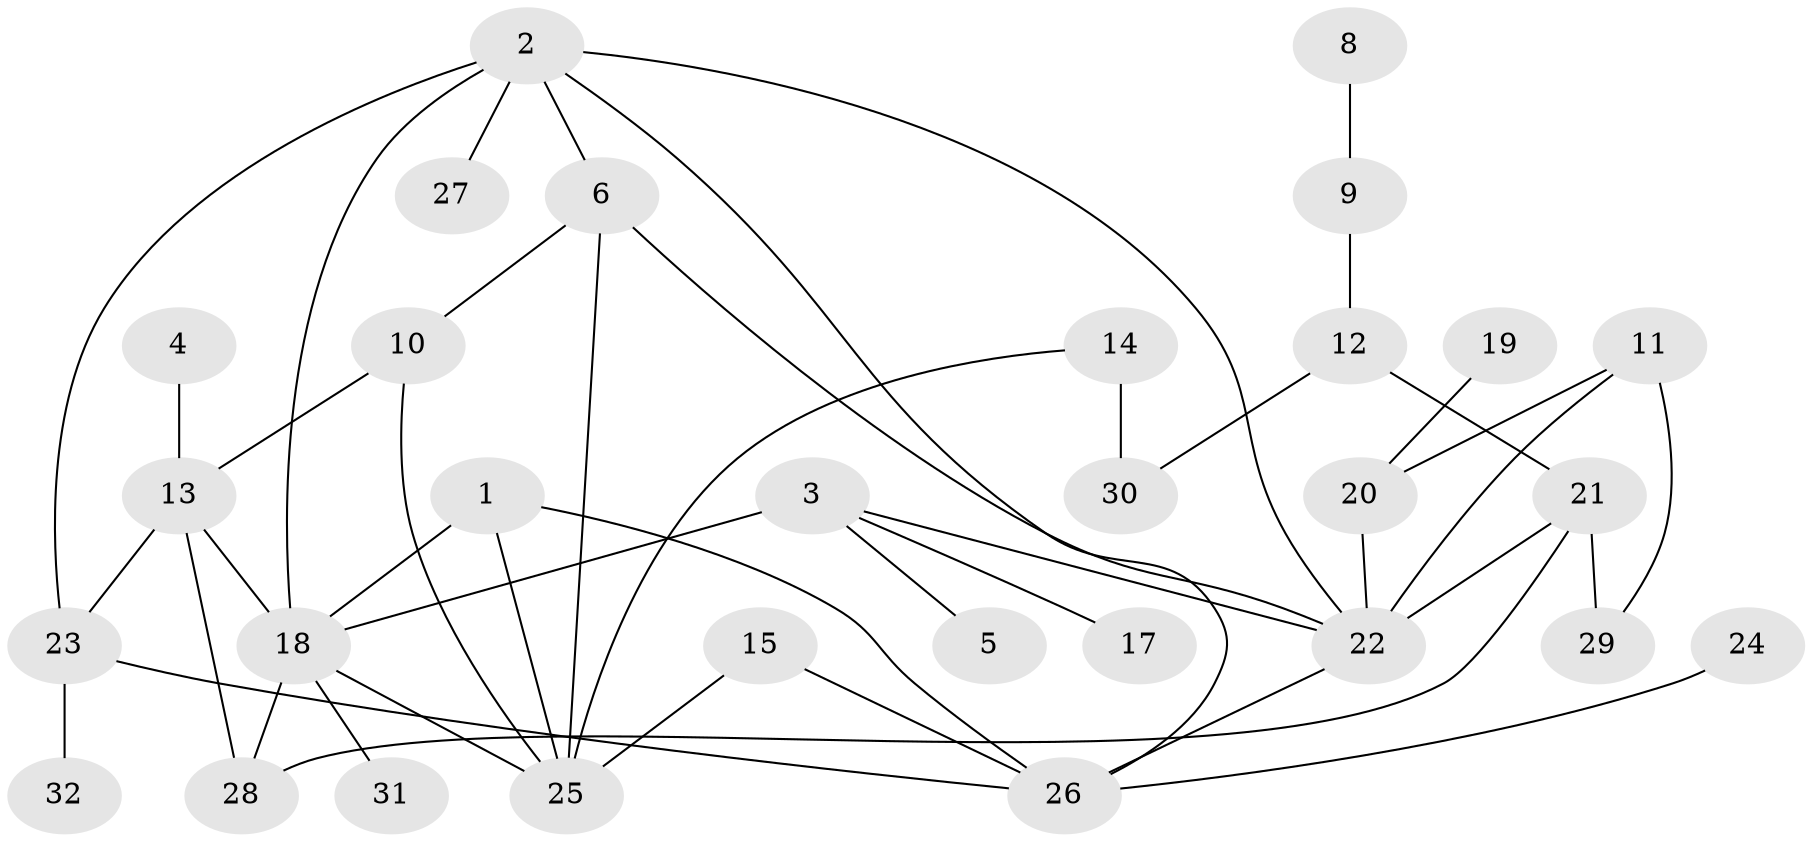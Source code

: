 // original degree distribution, {2: 0.28125, 3: 0.265625, 4: 0.125, 1: 0.203125, 0: 0.03125, 5: 0.09375}
// Generated by graph-tools (version 1.1) at 2025/25/03/09/25 03:25:23]
// undirected, 30 vertices, 45 edges
graph export_dot {
graph [start="1"]
  node [color=gray90,style=filled];
  1;
  2;
  3;
  4;
  5;
  6;
  8;
  9;
  10;
  11;
  12;
  13;
  14;
  15;
  17;
  18;
  19;
  20;
  21;
  22;
  23;
  24;
  25;
  26;
  27;
  28;
  29;
  30;
  31;
  32;
  1 -- 18 [weight=1.0];
  1 -- 25 [weight=1.0];
  1 -- 26 [weight=1.0];
  2 -- 6 [weight=1.0];
  2 -- 18 [weight=1.0];
  2 -- 22 [weight=1.0];
  2 -- 23 [weight=1.0];
  2 -- 26 [weight=1.0];
  2 -- 27 [weight=1.0];
  3 -- 5 [weight=1.0];
  3 -- 17 [weight=1.0];
  3 -- 18 [weight=2.0];
  3 -- 22 [weight=1.0];
  4 -- 13 [weight=1.0];
  6 -- 10 [weight=1.0];
  6 -- 22 [weight=1.0];
  6 -- 25 [weight=1.0];
  8 -- 9 [weight=1.0];
  9 -- 12 [weight=1.0];
  10 -- 13 [weight=1.0];
  10 -- 25 [weight=1.0];
  11 -- 20 [weight=2.0];
  11 -- 22 [weight=2.0];
  11 -- 29 [weight=1.0];
  12 -- 21 [weight=1.0];
  12 -- 30 [weight=1.0];
  13 -- 18 [weight=1.0];
  13 -- 23 [weight=1.0];
  13 -- 28 [weight=1.0];
  14 -- 25 [weight=1.0];
  14 -- 30 [weight=1.0];
  15 -- 25 [weight=2.0];
  15 -- 26 [weight=1.0];
  18 -- 25 [weight=1.0];
  18 -- 28 [weight=1.0];
  18 -- 31 [weight=1.0];
  19 -- 20 [weight=1.0];
  20 -- 22 [weight=1.0];
  21 -- 22 [weight=1.0];
  21 -- 28 [weight=1.0];
  21 -- 29 [weight=1.0];
  22 -- 26 [weight=1.0];
  23 -- 26 [weight=1.0];
  23 -- 32 [weight=1.0];
  24 -- 26 [weight=1.0];
}
